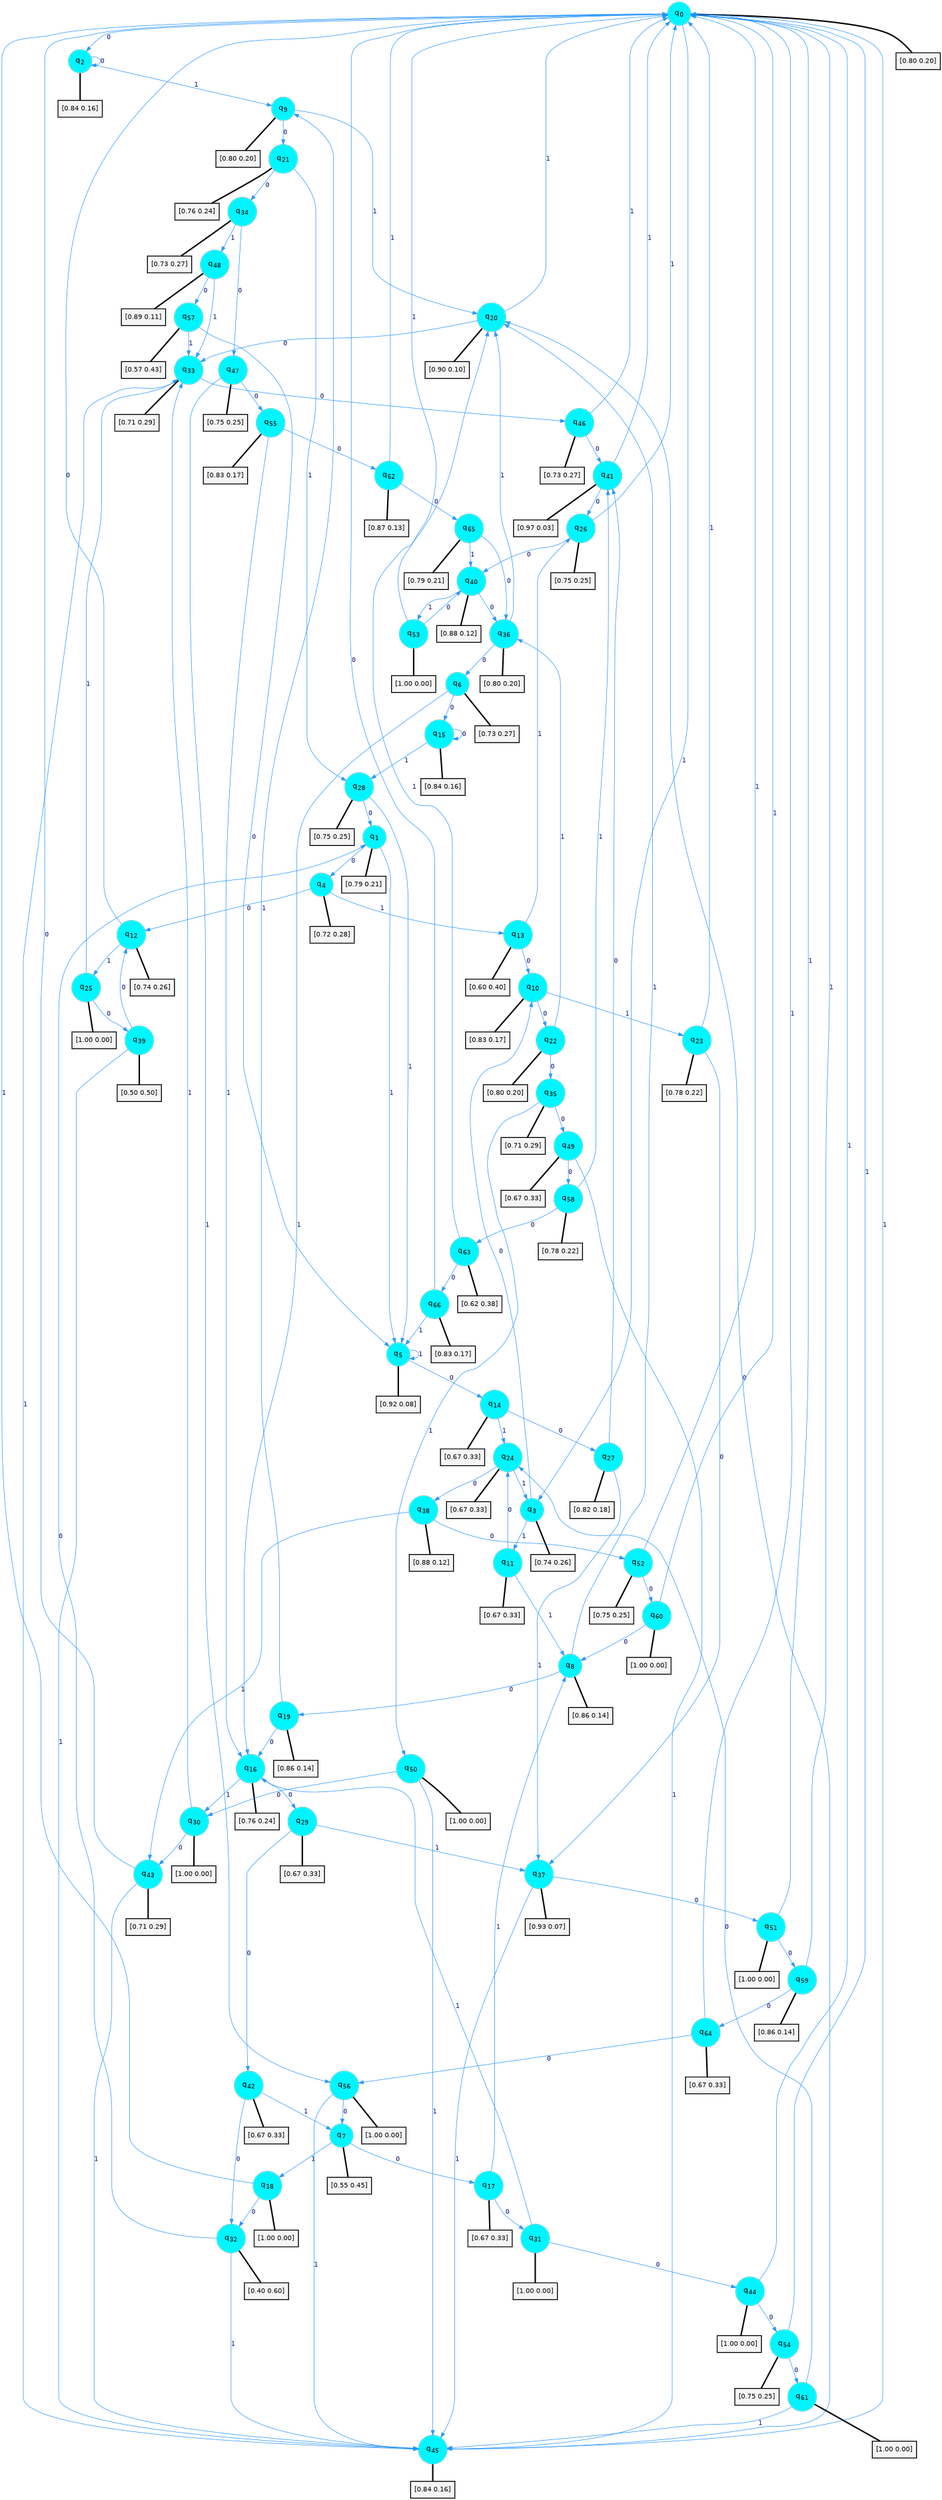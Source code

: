 digraph G {
graph [
bgcolor=transparent, dpi=300, rankdir=TD, size="40,25"];
node [
color=gray, fillcolor=turquoise1, fontcolor=black, fontname=Helvetica, fontsize=16, fontweight=bold, shape=circle, style=filled];
edge [
arrowsize=1, color=dodgerblue1, fontcolor=midnightblue, fontname=courier, fontweight=bold, penwidth=1, style=solid, weight=20];
0[label=<q<SUB>0</SUB>>];
1[label=<q<SUB>1</SUB>>];
2[label=<q<SUB>2</SUB>>];
3[label=<q<SUB>3</SUB>>];
4[label=<q<SUB>4</SUB>>];
5[label=<q<SUB>5</SUB>>];
6[label=<q<SUB>6</SUB>>];
7[label=<q<SUB>7</SUB>>];
8[label=<q<SUB>8</SUB>>];
9[label=<q<SUB>9</SUB>>];
10[label=<q<SUB>10</SUB>>];
11[label=<q<SUB>11</SUB>>];
12[label=<q<SUB>12</SUB>>];
13[label=<q<SUB>13</SUB>>];
14[label=<q<SUB>14</SUB>>];
15[label=<q<SUB>15</SUB>>];
16[label=<q<SUB>16</SUB>>];
17[label=<q<SUB>17</SUB>>];
18[label=<q<SUB>18</SUB>>];
19[label=<q<SUB>19</SUB>>];
20[label=<q<SUB>20</SUB>>];
21[label=<q<SUB>21</SUB>>];
22[label=<q<SUB>22</SUB>>];
23[label=<q<SUB>23</SUB>>];
24[label=<q<SUB>24</SUB>>];
25[label=<q<SUB>25</SUB>>];
26[label=<q<SUB>26</SUB>>];
27[label=<q<SUB>27</SUB>>];
28[label=<q<SUB>28</SUB>>];
29[label=<q<SUB>29</SUB>>];
30[label=<q<SUB>30</SUB>>];
31[label=<q<SUB>31</SUB>>];
32[label=<q<SUB>32</SUB>>];
33[label=<q<SUB>33</SUB>>];
34[label=<q<SUB>34</SUB>>];
35[label=<q<SUB>35</SUB>>];
36[label=<q<SUB>36</SUB>>];
37[label=<q<SUB>37</SUB>>];
38[label=<q<SUB>38</SUB>>];
39[label=<q<SUB>39</SUB>>];
40[label=<q<SUB>40</SUB>>];
41[label=<q<SUB>41</SUB>>];
42[label=<q<SUB>42</SUB>>];
43[label=<q<SUB>43</SUB>>];
44[label=<q<SUB>44</SUB>>];
45[label=<q<SUB>45</SUB>>];
46[label=<q<SUB>46</SUB>>];
47[label=<q<SUB>47</SUB>>];
48[label=<q<SUB>48</SUB>>];
49[label=<q<SUB>49</SUB>>];
50[label=<q<SUB>50</SUB>>];
51[label=<q<SUB>51</SUB>>];
52[label=<q<SUB>52</SUB>>];
53[label=<q<SUB>53</SUB>>];
54[label=<q<SUB>54</SUB>>];
55[label=<q<SUB>55</SUB>>];
56[label=<q<SUB>56</SUB>>];
57[label=<q<SUB>57</SUB>>];
58[label=<q<SUB>58</SUB>>];
59[label=<q<SUB>59</SUB>>];
60[label=<q<SUB>60</SUB>>];
61[label=<q<SUB>61</SUB>>];
62[label=<q<SUB>62</SUB>>];
63[label=<q<SUB>63</SUB>>];
64[label=<q<SUB>64</SUB>>];
65[label=<q<SUB>65</SUB>>];
66[label=<q<SUB>66</SUB>>];
67[label="[0.80 0.20]", shape=box,fontcolor=black, fontname=Helvetica, fontsize=14, penwidth=2, fillcolor=whitesmoke,color=black];
68[label="[0.79 0.21]", shape=box,fontcolor=black, fontname=Helvetica, fontsize=14, penwidth=2, fillcolor=whitesmoke,color=black];
69[label="[0.84 0.16]", shape=box,fontcolor=black, fontname=Helvetica, fontsize=14, penwidth=2, fillcolor=whitesmoke,color=black];
70[label="[0.74 0.26]", shape=box,fontcolor=black, fontname=Helvetica, fontsize=14, penwidth=2, fillcolor=whitesmoke,color=black];
71[label="[0.72 0.28]", shape=box,fontcolor=black, fontname=Helvetica, fontsize=14, penwidth=2, fillcolor=whitesmoke,color=black];
72[label="[0.92 0.08]", shape=box,fontcolor=black, fontname=Helvetica, fontsize=14, penwidth=2, fillcolor=whitesmoke,color=black];
73[label="[0.73 0.27]", shape=box,fontcolor=black, fontname=Helvetica, fontsize=14, penwidth=2, fillcolor=whitesmoke,color=black];
74[label="[0.55 0.45]", shape=box,fontcolor=black, fontname=Helvetica, fontsize=14, penwidth=2, fillcolor=whitesmoke,color=black];
75[label="[0.86 0.14]", shape=box,fontcolor=black, fontname=Helvetica, fontsize=14, penwidth=2, fillcolor=whitesmoke,color=black];
76[label="[0.80 0.20]", shape=box,fontcolor=black, fontname=Helvetica, fontsize=14, penwidth=2, fillcolor=whitesmoke,color=black];
77[label="[0.83 0.17]", shape=box,fontcolor=black, fontname=Helvetica, fontsize=14, penwidth=2, fillcolor=whitesmoke,color=black];
78[label="[0.67 0.33]", shape=box,fontcolor=black, fontname=Helvetica, fontsize=14, penwidth=2, fillcolor=whitesmoke,color=black];
79[label="[0.74 0.26]", shape=box,fontcolor=black, fontname=Helvetica, fontsize=14, penwidth=2, fillcolor=whitesmoke,color=black];
80[label="[0.60 0.40]", shape=box,fontcolor=black, fontname=Helvetica, fontsize=14, penwidth=2, fillcolor=whitesmoke,color=black];
81[label="[0.67 0.33]", shape=box,fontcolor=black, fontname=Helvetica, fontsize=14, penwidth=2, fillcolor=whitesmoke,color=black];
82[label="[0.84 0.16]", shape=box,fontcolor=black, fontname=Helvetica, fontsize=14, penwidth=2, fillcolor=whitesmoke,color=black];
83[label="[0.76 0.24]", shape=box,fontcolor=black, fontname=Helvetica, fontsize=14, penwidth=2, fillcolor=whitesmoke,color=black];
84[label="[0.67 0.33]", shape=box,fontcolor=black, fontname=Helvetica, fontsize=14, penwidth=2, fillcolor=whitesmoke,color=black];
85[label="[1.00 0.00]", shape=box,fontcolor=black, fontname=Helvetica, fontsize=14, penwidth=2, fillcolor=whitesmoke,color=black];
86[label="[0.86 0.14]", shape=box,fontcolor=black, fontname=Helvetica, fontsize=14, penwidth=2, fillcolor=whitesmoke,color=black];
87[label="[0.90 0.10]", shape=box,fontcolor=black, fontname=Helvetica, fontsize=14, penwidth=2, fillcolor=whitesmoke,color=black];
88[label="[0.76 0.24]", shape=box,fontcolor=black, fontname=Helvetica, fontsize=14, penwidth=2, fillcolor=whitesmoke,color=black];
89[label="[0.80 0.20]", shape=box,fontcolor=black, fontname=Helvetica, fontsize=14, penwidth=2, fillcolor=whitesmoke,color=black];
90[label="[0.78 0.22]", shape=box,fontcolor=black, fontname=Helvetica, fontsize=14, penwidth=2, fillcolor=whitesmoke,color=black];
91[label="[0.67 0.33]", shape=box,fontcolor=black, fontname=Helvetica, fontsize=14, penwidth=2, fillcolor=whitesmoke,color=black];
92[label="[1.00 0.00]", shape=box,fontcolor=black, fontname=Helvetica, fontsize=14, penwidth=2, fillcolor=whitesmoke,color=black];
93[label="[0.75 0.25]", shape=box,fontcolor=black, fontname=Helvetica, fontsize=14, penwidth=2, fillcolor=whitesmoke,color=black];
94[label="[0.82 0.18]", shape=box,fontcolor=black, fontname=Helvetica, fontsize=14, penwidth=2, fillcolor=whitesmoke,color=black];
95[label="[0.75 0.25]", shape=box,fontcolor=black, fontname=Helvetica, fontsize=14, penwidth=2, fillcolor=whitesmoke,color=black];
96[label="[0.67 0.33]", shape=box,fontcolor=black, fontname=Helvetica, fontsize=14, penwidth=2, fillcolor=whitesmoke,color=black];
97[label="[1.00 0.00]", shape=box,fontcolor=black, fontname=Helvetica, fontsize=14, penwidth=2, fillcolor=whitesmoke,color=black];
98[label="[1.00 0.00]", shape=box,fontcolor=black, fontname=Helvetica, fontsize=14, penwidth=2, fillcolor=whitesmoke,color=black];
99[label="[0.40 0.60]", shape=box,fontcolor=black, fontname=Helvetica, fontsize=14, penwidth=2, fillcolor=whitesmoke,color=black];
100[label="[0.71 0.29]", shape=box,fontcolor=black, fontname=Helvetica, fontsize=14, penwidth=2, fillcolor=whitesmoke,color=black];
101[label="[0.73 0.27]", shape=box,fontcolor=black, fontname=Helvetica, fontsize=14, penwidth=2, fillcolor=whitesmoke,color=black];
102[label="[0.71 0.29]", shape=box,fontcolor=black, fontname=Helvetica, fontsize=14, penwidth=2, fillcolor=whitesmoke,color=black];
103[label="[0.80 0.20]", shape=box,fontcolor=black, fontname=Helvetica, fontsize=14, penwidth=2, fillcolor=whitesmoke,color=black];
104[label="[0.93 0.07]", shape=box,fontcolor=black, fontname=Helvetica, fontsize=14, penwidth=2, fillcolor=whitesmoke,color=black];
105[label="[0.88 0.12]", shape=box,fontcolor=black, fontname=Helvetica, fontsize=14, penwidth=2, fillcolor=whitesmoke,color=black];
106[label="[0.50 0.50]", shape=box,fontcolor=black, fontname=Helvetica, fontsize=14, penwidth=2, fillcolor=whitesmoke,color=black];
107[label="[0.88 0.12]", shape=box,fontcolor=black, fontname=Helvetica, fontsize=14, penwidth=2, fillcolor=whitesmoke,color=black];
108[label="[0.97 0.03]", shape=box,fontcolor=black, fontname=Helvetica, fontsize=14, penwidth=2, fillcolor=whitesmoke,color=black];
109[label="[0.67 0.33]", shape=box,fontcolor=black, fontname=Helvetica, fontsize=14, penwidth=2, fillcolor=whitesmoke,color=black];
110[label="[0.71 0.29]", shape=box,fontcolor=black, fontname=Helvetica, fontsize=14, penwidth=2, fillcolor=whitesmoke,color=black];
111[label="[1.00 0.00]", shape=box,fontcolor=black, fontname=Helvetica, fontsize=14, penwidth=2, fillcolor=whitesmoke,color=black];
112[label="[0.84 0.16]", shape=box,fontcolor=black, fontname=Helvetica, fontsize=14, penwidth=2, fillcolor=whitesmoke,color=black];
113[label="[0.73 0.27]", shape=box,fontcolor=black, fontname=Helvetica, fontsize=14, penwidth=2, fillcolor=whitesmoke,color=black];
114[label="[0.75 0.25]", shape=box,fontcolor=black, fontname=Helvetica, fontsize=14, penwidth=2, fillcolor=whitesmoke,color=black];
115[label="[0.89 0.11]", shape=box,fontcolor=black, fontname=Helvetica, fontsize=14, penwidth=2, fillcolor=whitesmoke,color=black];
116[label="[0.67 0.33]", shape=box,fontcolor=black, fontname=Helvetica, fontsize=14, penwidth=2, fillcolor=whitesmoke,color=black];
117[label="[1.00 0.00]", shape=box,fontcolor=black, fontname=Helvetica, fontsize=14, penwidth=2, fillcolor=whitesmoke,color=black];
118[label="[1.00 0.00]", shape=box,fontcolor=black, fontname=Helvetica, fontsize=14, penwidth=2, fillcolor=whitesmoke,color=black];
119[label="[0.75 0.25]", shape=box,fontcolor=black, fontname=Helvetica, fontsize=14, penwidth=2, fillcolor=whitesmoke,color=black];
120[label="[1.00 0.00]", shape=box,fontcolor=black, fontname=Helvetica, fontsize=14, penwidth=2, fillcolor=whitesmoke,color=black];
121[label="[0.75 0.25]", shape=box,fontcolor=black, fontname=Helvetica, fontsize=14, penwidth=2, fillcolor=whitesmoke,color=black];
122[label="[0.83 0.17]", shape=box,fontcolor=black, fontname=Helvetica, fontsize=14, penwidth=2, fillcolor=whitesmoke,color=black];
123[label="[1.00 0.00]", shape=box,fontcolor=black, fontname=Helvetica, fontsize=14, penwidth=2, fillcolor=whitesmoke,color=black];
124[label="[0.57 0.43]", shape=box,fontcolor=black, fontname=Helvetica, fontsize=14, penwidth=2, fillcolor=whitesmoke,color=black];
125[label="[0.78 0.22]", shape=box,fontcolor=black, fontname=Helvetica, fontsize=14, penwidth=2, fillcolor=whitesmoke,color=black];
126[label="[0.86 0.14]", shape=box,fontcolor=black, fontname=Helvetica, fontsize=14, penwidth=2, fillcolor=whitesmoke,color=black];
127[label="[1.00 0.00]", shape=box,fontcolor=black, fontname=Helvetica, fontsize=14, penwidth=2, fillcolor=whitesmoke,color=black];
128[label="[1.00 0.00]", shape=box,fontcolor=black, fontname=Helvetica, fontsize=14, penwidth=2, fillcolor=whitesmoke,color=black];
129[label="[0.87 0.13]", shape=box,fontcolor=black, fontname=Helvetica, fontsize=14, penwidth=2, fillcolor=whitesmoke,color=black];
130[label="[0.62 0.38]", shape=box,fontcolor=black, fontname=Helvetica, fontsize=14, penwidth=2, fillcolor=whitesmoke,color=black];
131[label="[0.67 0.33]", shape=box,fontcolor=black, fontname=Helvetica, fontsize=14, penwidth=2, fillcolor=whitesmoke,color=black];
132[label="[0.79 0.21]", shape=box,fontcolor=black, fontname=Helvetica, fontsize=14, penwidth=2, fillcolor=whitesmoke,color=black];
133[label="[0.83 0.17]", shape=box,fontcolor=black, fontname=Helvetica, fontsize=14, penwidth=2, fillcolor=whitesmoke,color=black];
0->2 [label=0];
0->3 [label=1];
0->67 [arrowhead=none, penwidth=3,color=black];
1->4 [label=0];
1->5 [label=1];
1->68 [arrowhead=none, penwidth=3,color=black];
2->2 [label=0];
2->9 [label=1];
2->69 [arrowhead=none, penwidth=3,color=black];
3->10 [label=0];
3->11 [label=1];
3->70 [arrowhead=none, penwidth=3,color=black];
4->12 [label=0];
4->13 [label=1];
4->71 [arrowhead=none, penwidth=3,color=black];
5->14 [label=0];
5->5 [label=1];
5->72 [arrowhead=none, penwidth=3,color=black];
6->15 [label=0];
6->16 [label=1];
6->73 [arrowhead=none, penwidth=3,color=black];
7->17 [label=0];
7->18 [label=1];
7->74 [arrowhead=none, penwidth=3,color=black];
8->19 [label=0];
8->20 [label=1];
8->75 [arrowhead=none, penwidth=3,color=black];
9->21 [label=0];
9->20 [label=1];
9->76 [arrowhead=none, penwidth=3,color=black];
10->22 [label=0];
10->23 [label=1];
10->77 [arrowhead=none, penwidth=3,color=black];
11->24 [label=0];
11->8 [label=1];
11->78 [arrowhead=none, penwidth=3,color=black];
12->0 [label=0];
12->25 [label=1];
12->79 [arrowhead=none, penwidth=3,color=black];
13->10 [label=0];
13->26 [label=1];
13->80 [arrowhead=none, penwidth=3,color=black];
14->27 [label=0];
14->24 [label=1];
14->81 [arrowhead=none, penwidth=3,color=black];
15->15 [label=0];
15->28 [label=1];
15->82 [arrowhead=none, penwidth=3,color=black];
16->29 [label=0];
16->30 [label=1];
16->83 [arrowhead=none, penwidth=3,color=black];
17->31 [label=0];
17->8 [label=1];
17->84 [arrowhead=none, penwidth=3,color=black];
18->32 [label=0];
18->0 [label=1];
18->85 [arrowhead=none, penwidth=3,color=black];
19->16 [label=0];
19->9 [label=1];
19->86 [arrowhead=none, penwidth=3,color=black];
20->33 [label=0];
20->0 [label=1];
20->87 [arrowhead=none, penwidth=3,color=black];
21->34 [label=0];
21->28 [label=1];
21->88 [arrowhead=none, penwidth=3,color=black];
22->35 [label=0];
22->36 [label=1];
22->89 [arrowhead=none, penwidth=3,color=black];
23->37 [label=0];
23->0 [label=1];
23->90 [arrowhead=none, penwidth=3,color=black];
24->38 [label=0];
24->3 [label=1];
24->91 [arrowhead=none, penwidth=3,color=black];
25->39 [label=0];
25->33 [label=1];
25->92 [arrowhead=none, penwidth=3,color=black];
26->40 [label=0];
26->0 [label=1];
26->93 [arrowhead=none, penwidth=3,color=black];
27->41 [label=0];
27->37 [label=1];
27->94 [arrowhead=none, penwidth=3,color=black];
28->1 [label=0];
28->5 [label=1];
28->95 [arrowhead=none, penwidth=3,color=black];
29->42 [label=0];
29->37 [label=1];
29->96 [arrowhead=none, penwidth=3,color=black];
30->43 [label=0];
30->33 [label=1];
30->97 [arrowhead=none, penwidth=3,color=black];
31->44 [label=0];
31->16 [label=1];
31->98 [arrowhead=none, penwidth=3,color=black];
32->1 [label=0];
32->45 [label=1];
32->99 [arrowhead=none, penwidth=3,color=black];
33->46 [label=0];
33->45 [label=1];
33->100 [arrowhead=none, penwidth=3,color=black];
34->47 [label=0];
34->48 [label=1];
34->101 [arrowhead=none, penwidth=3,color=black];
35->49 [label=0];
35->50 [label=1];
35->102 [arrowhead=none, penwidth=3,color=black];
36->6 [label=0];
36->20 [label=1];
36->103 [arrowhead=none, penwidth=3,color=black];
37->51 [label=0];
37->45 [label=1];
37->104 [arrowhead=none, penwidth=3,color=black];
38->52 [label=0];
38->43 [label=1];
38->105 [arrowhead=none, penwidth=3,color=black];
39->12 [label=0];
39->45 [label=1];
39->106 [arrowhead=none, penwidth=3,color=black];
40->36 [label=0];
40->53 [label=1];
40->107 [arrowhead=none, penwidth=3,color=black];
41->26 [label=0];
41->0 [label=1];
41->108 [arrowhead=none, penwidth=3,color=black];
42->32 [label=0];
42->7 [label=1];
42->109 [arrowhead=none, penwidth=3,color=black];
43->0 [label=0];
43->45 [label=1];
43->110 [arrowhead=none, penwidth=3,color=black];
44->54 [label=0];
44->0 [label=1];
44->111 [arrowhead=none, penwidth=3,color=black];
45->20 [label=0];
45->0 [label=1];
45->112 [arrowhead=none, penwidth=3,color=black];
46->41 [label=0];
46->0 [label=1];
46->113 [arrowhead=none, penwidth=3,color=black];
47->55 [label=0];
47->56 [label=1];
47->114 [arrowhead=none, penwidth=3,color=black];
48->57 [label=0];
48->33 [label=1];
48->115 [arrowhead=none, penwidth=3,color=black];
49->58 [label=0];
49->45 [label=1];
49->116 [arrowhead=none, penwidth=3,color=black];
50->30 [label=0];
50->45 [label=1];
50->117 [arrowhead=none, penwidth=3,color=black];
51->59 [label=0];
51->0 [label=1];
51->118 [arrowhead=none, penwidth=3,color=black];
52->60 [label=0];
52->0 [label=1];
52->119 [arrowhead=none, penwidth=3,color=black];
53->40 [label=0];
53->0 [label=1];
53->120 [arrowhead=none, penwidth=3,color=black];
54->61 [label=0];
54->0 [label=1];
54->121 [arrowhead=none, penwidth=3,color=black];
55->62 [label=0];
55->16 [label=1];
55->122 [arrowhead=none, penwidth=3,color=black];
56->7 [label=0];
56->45 [label=1];
56->123 [arrowhead=none, penwidth=3,color=black];
57->5 [label=0];
57->33 [label=1];
57->124 [arrowhead=none, penwidth=3,color=black];
58->63 [label=0];
58->41 [label=1];
58->125 [arrowhead=none, penwidth=3,color=black];
59->64 [label=0];
59->0 [label=1];
59->126 [arrowhead=none, penwidth=3,color=black];
60->8 [label=0];
60->0 [label=1];
60->127 [arrowhead=none, penwidth=3,color=black];
61->24 [label=0];
61->45 [label=1];
61->128 [arrowhead=none, penwidth=3,color=black];
62->65 [label=0];
62->0 [label=1];
62->129 [arrowhead=none, penwidth=3,color=black];
63->66 [label=0];
63->20 [label=1];
63->130 [arrowhead=none, penwidth=3,color=black];
64->56 [label=0];
64->0 [label=1];
64->131 [arrowhead=none, penwidth=3,color=black];
65->36 [label=0];
65->40 [label=1];
65->132 [arrowhead=none, penwidth=3,color=black];
66->0 [label=0];
66->5 [label=1];
66->133 [arrowhead=none, penwidth=3,color=black];
}
